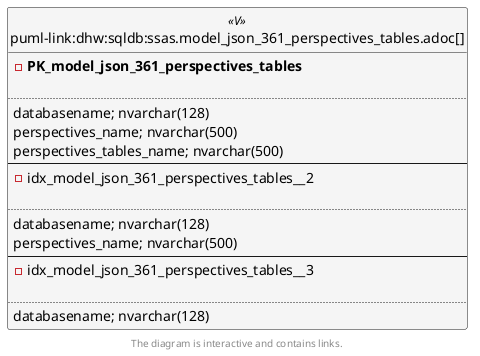 @startuml
left to right direction
'top to bottom direction
hide circle
'avoide "." issues:
set namespaceSeparator none


skinparam class {
  BackgroundColor White
  BackgroundColor<<FN>> Yellow
  BackgroundColor<<FS>> Yellow
  BackgroundColor<<FT>> LightGray
  BackgroundColor<<IF>> Yellow
  BackgroundColor<<IS>> Yellow
  BackgroundColor<<P>> Aqua
  BackgroundColor<<PC>> Aqua
  BackgroundColor<<SN>> Yellow
  BackgroundColor<<SO>> SlateBlue
  BackgroundColor<<TF>> LightGray
  BackgroundColor<<TR>> Tomato
  BackgroundColor<<U>> White
  BackgroundColor<<V>> WhiteSmoke
  BackgroundColor<<X>> Aqua
  BackgroundColor<<external>> AliceBlue
}


entity "puml-link:dhw:sqldb:ssas.model_json_361_perspectives_tables.adoc[]" as ssas.model_json_361_perspectives_tables << V >> {
- **PK_model_json_361_perspectives_tables**

..
databasename; nvarchar(128)
perspectives_name; nvarchar(500)
perspectives_tables_name; nvarchar(500)
--
- idx_model_json_361_perspectives_tables__2

..
databasename; nvarchar(128)
perspectives_name; nvarchar(500)
--
- idx_model_json_361_perspectives_tables__3

..
databasename; nvarchar(128)
}

footer The diagram is interactive and contains links.
@enduml

